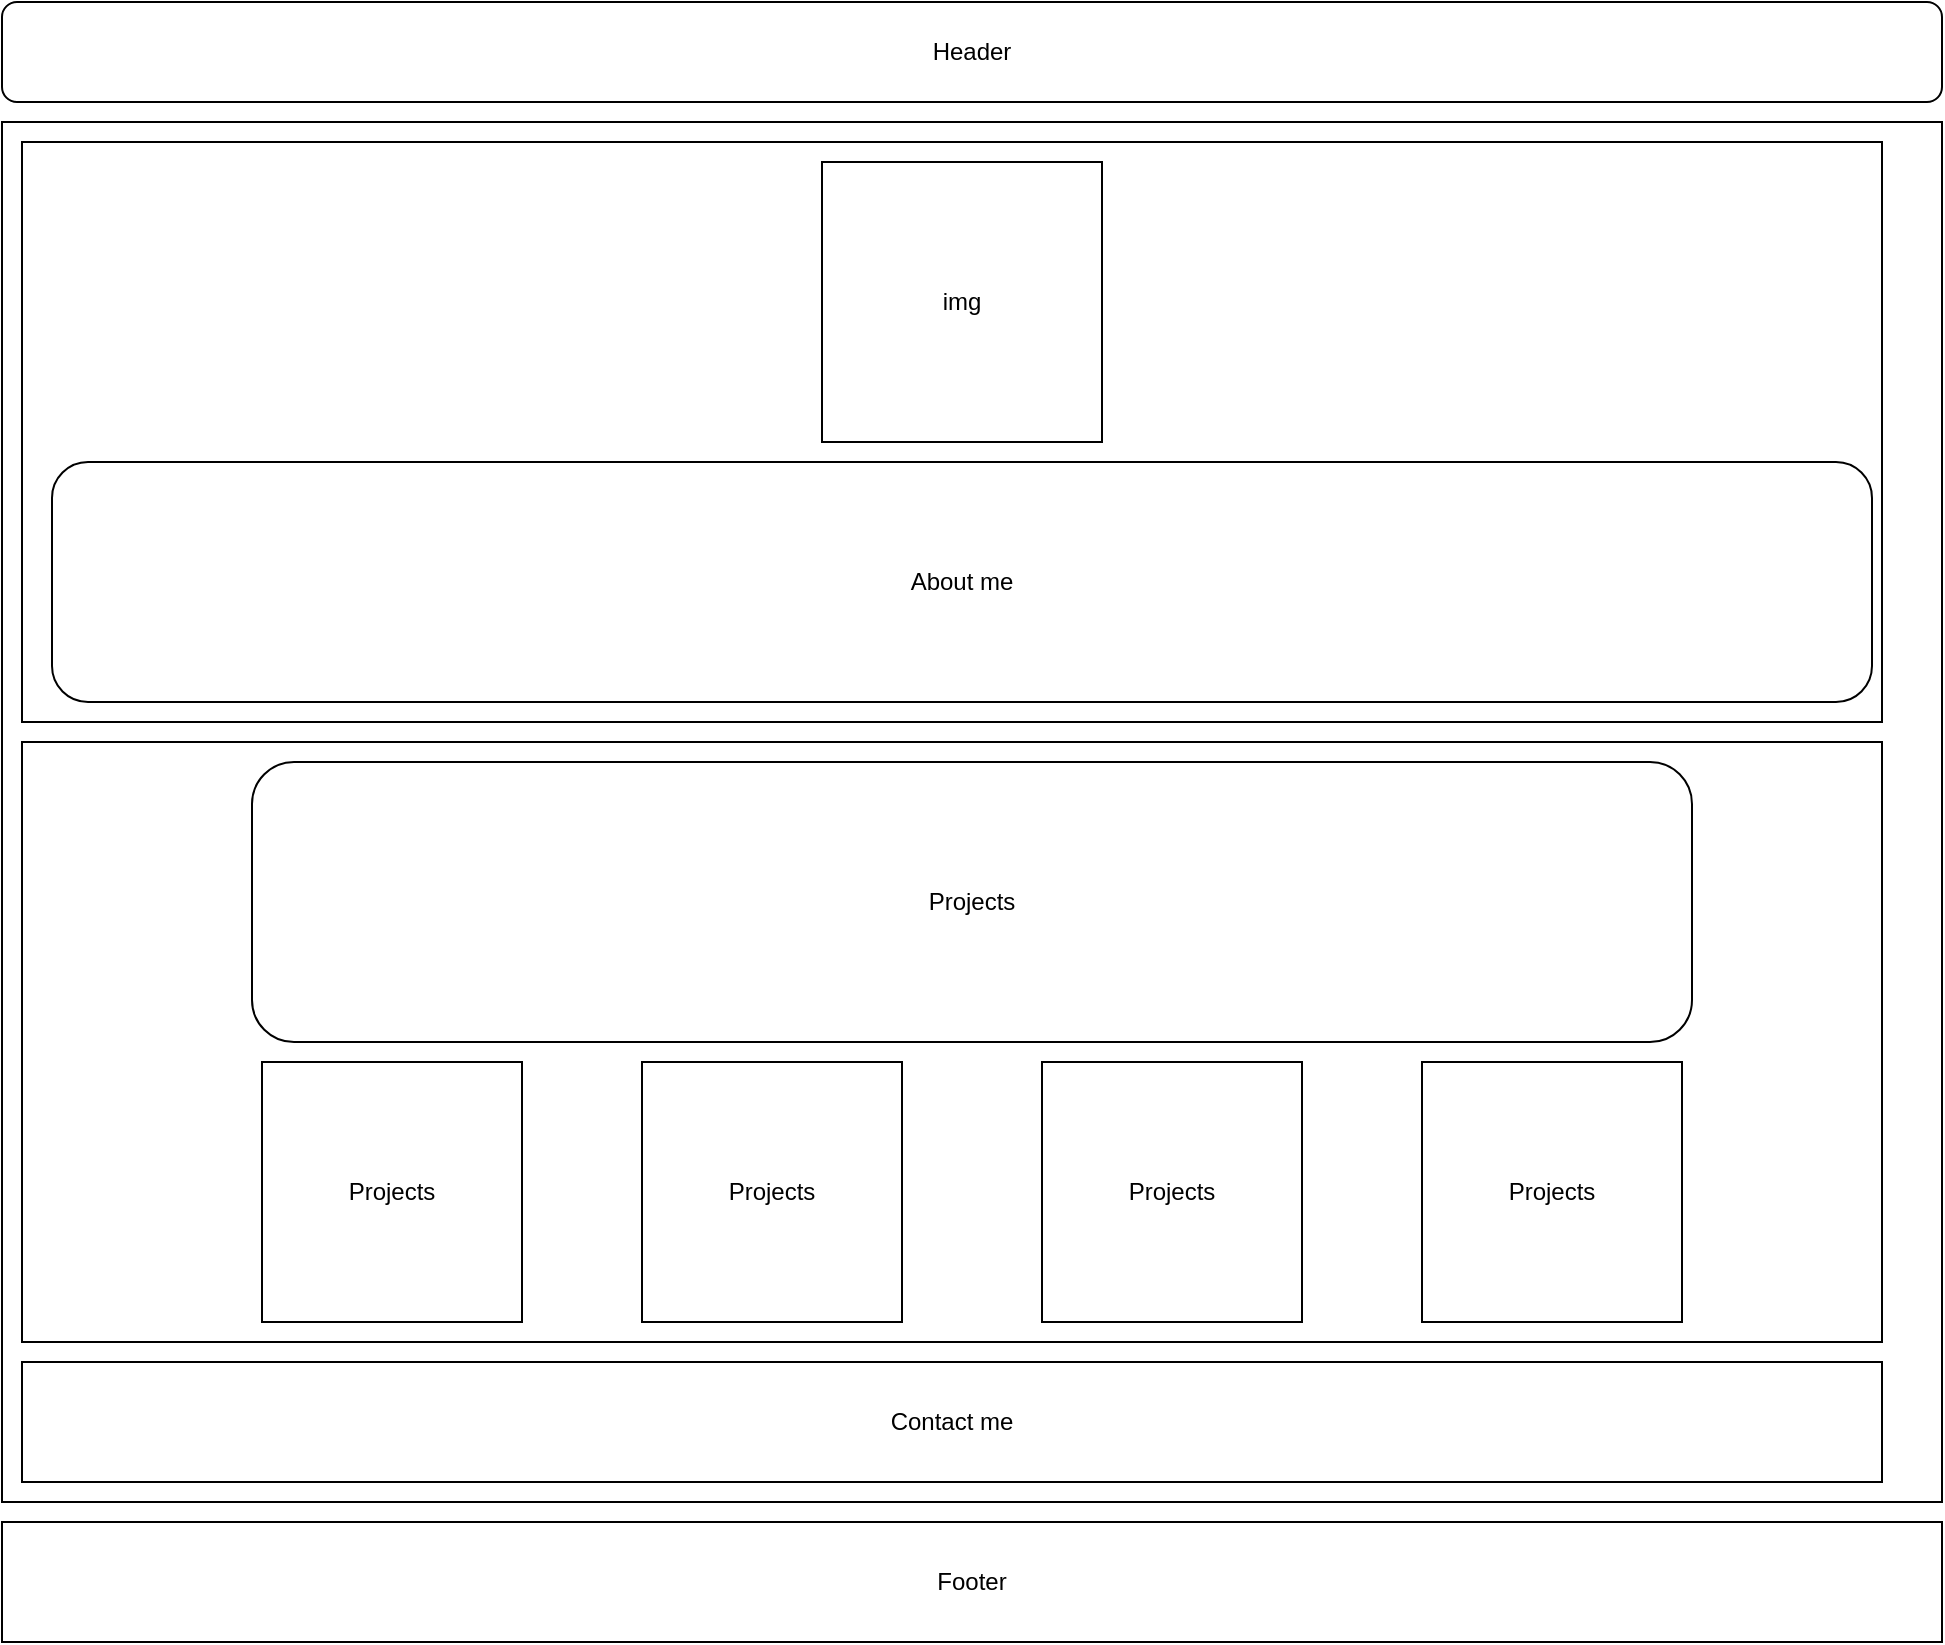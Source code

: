 <mxfile>
    <diagram id="zX355v7rRJRXTngNo5Ba" name="Page-1">
        <mxGraphModel dx="920" dy="822" grid="1" gridSize="10" guides="1" tooltips="1" connect="1" arrows="1" fold="1" page="1" pageScale="1" pageWidth="827" pageHeight="1169" math="0" shadow="0">
            <root>
                <mxCell id="0"/>
                <mxCell id="1" parent="0"/>
                <mxCell id="18" value="" style="rounded=0;whiteSpace=wrap;html=1;" vertex="1" parent="1">
                    <mxGeometry x="10" y="60" width="970" height="690" as="geometry"/>
                </mxCell>
                <mxCell id="16" value="" style="rounded=0;whiteSpace=wrap;html=1;" parent="1" vertex="1">
                    <mxGeometry x="20" y="70" width="930" height="290" as="geometry"/>
                </mxCell>
                <mxCell id="17" value="" style="rounded=0;whiteSpace=wrap;html=1;" parent="1" vertex="1">
                    <mxGeometry x="20" y="370" width="930" height="300" as="geometry"/>
                </mxCell>
                <mxCell id="2" value="Header" style="rounded=1;whiteSpace=wrap;html=1;" parent="1" vertex="1">
                    <mxGeometry x="10" width="970" height="50" as="geometry"/>
                </mxCell>
                <mxCell id="5" value="Footer" style="rounded=0;whiteSpace=wrap;html=1;" parent="1" vertex="1">
                    <mxGeometry x="10" y="760" width="970" height="60" as="geometry"/>
                </mxCell>
                <mxCell id="7" value="About me" style="rounded=1;whiteSpace=wrap;html=1;" parent="1" vertex="1">
                    <mxGeometry x="35" y="230" width="910" height="120" as="geometry"/>
                </mxCell>
                <mxCell id="8" value="Projects" style="whiteSpace=wrap;html=1;aspect=fixed;" parent="1" vertex="1">
                    <mxGeometry x="720" y="530" width="130" height="130" as="geometry"/>
                </mxCell>
                <mxCell id="9" value="Projects" style="whiteSpace=wrap;html=1;aspect=fixed;" parent="1" vertex="1">
                    <mxGeometry x="530" y="530" width="130" height="130" as="geometry"/>
                </mxCell>
                <mxCell id="10" value="Projects" style="whiteSpace=wrap;html=1;aspect=fixed;" parent="1" vertex="1">
                    <mxGeometry x="330" y="530" width="130" height="130" as="geometry"/>
                </mxCell>
                <mxCell id="11" value="Projects" style="whiteSpace=wrap;html=1;aspect=fixed;" parent="1" vertex="1">
                    <mxGeometry x="140" y="530" width="130" height="130" as="geometry"/>
                </mxCell>
                <mxCell id="14" value="Projects" style="rounded=1;whiteSpace=wrap;html=1;" parent="1" vertex="1">
                    <mxGeometry x="135" y="380" width="720" height="140" as="geometry"/>
                </mxCell>
                <mxCell id="15" value="Contact me" style="rounded=0;whiteSpace=wrap;html=1;" parent="1" vertex="1">
                    <mxGeometry x="20" y="680" width="930" height="60" as="geometry"/>
                </mxCell>
                <mxCell id="6" value="img" style="whiteSpace=wrap;html=1;aspect=fixed;" parent="1" vertex="1">
                    <mxGeometry x="420" y="80" width="140" height="140" as="geometry"/>
                </mxCell>
            </root>
        </mxGraphModel>
    </diagram>
</mxfile>